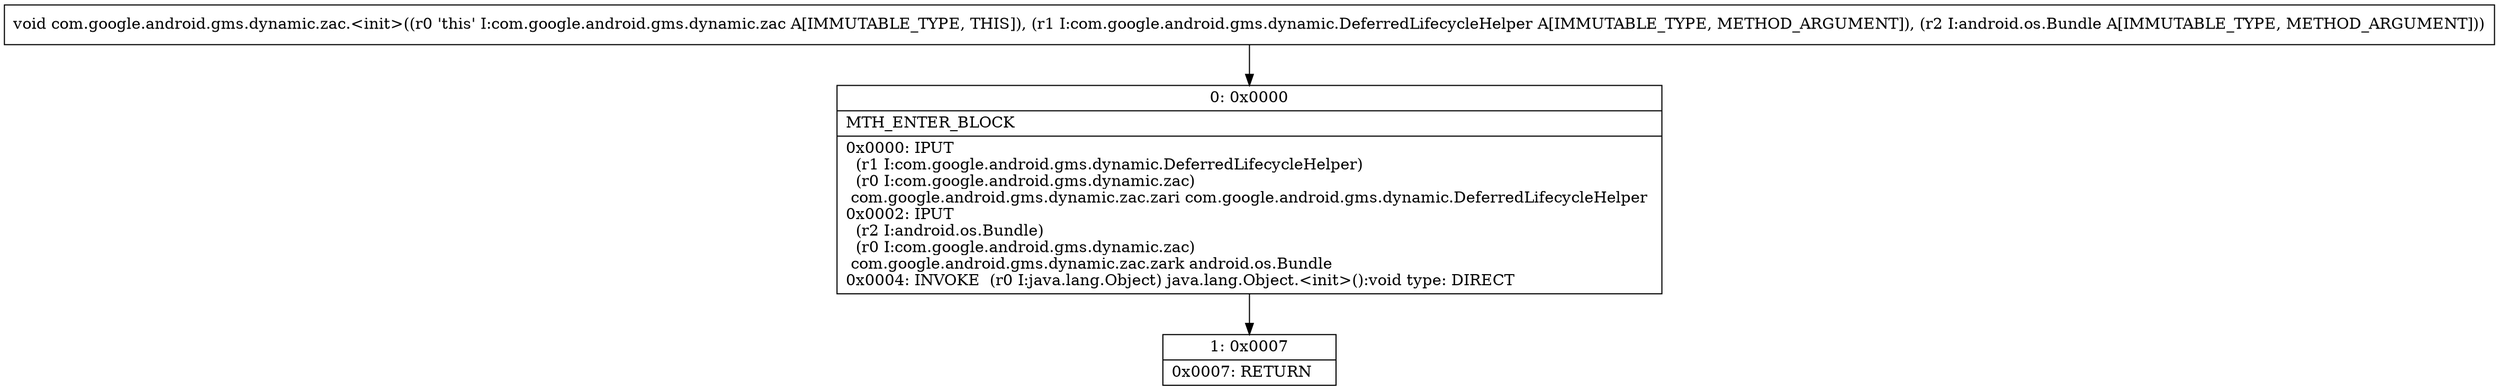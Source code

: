digraph "CFG forcom.google.android.gms.dynamic.zac.\<init\>(Lcom\/google\/android\/gms\/dynamic\/DeferredLifecycleHelper;Landroid\/os\/Bundle;)V" {
Node_0 [shape=record,label="{0\:\ 0x0000|MTH_ENTER_BLOCK\l|0x0000: IPUT  \l  (r1 I:com.google.android.gms.dynamic.DeferredLifecycleHelper)\l  (r0 I:com.google.android.gms.dynamic.zac)\l com.google.android.gms.dynamic.zac.zari com.google.android.gms.dynamic.DeferredLifecycleHelper \l0x0002: IPUT  \l  (r2 I:android.os.Bundle)\l  (r0 I:com.google.android.gms.dynamic.zac)\l com.google.android.gms.dynamic.zac.zark android.os.Bundle \l0x0004: INVOKE  (r0 I:java.lang.Object) java.lang.Object.\<init\>():void type: DIRECT \l}"];
Node_1 [shape=record,label="{1\:\ 0x0007|0x0007: RETURN   \l}"];
MethodNode[shape=record,label="{void com.google.android.gms.dynamic.zac.\<init\>((r0 'this' I:com.google.android.gms.dynamic.zac A[IMMUTABLE_TYPE, THIS]), (r1 I:com.google.android.gms.dynamic.DeferredLifecycleHelper A[IMMUTABLE_TYPE, METHOD_ARGUMENT]), (r2 I:android.os.Bundle A[IMMUTABLE_TYPE, METHOD_ARGUMENT])) }"];
MethodNode -> Node_0;
Node_0 -> Node_1;
}

